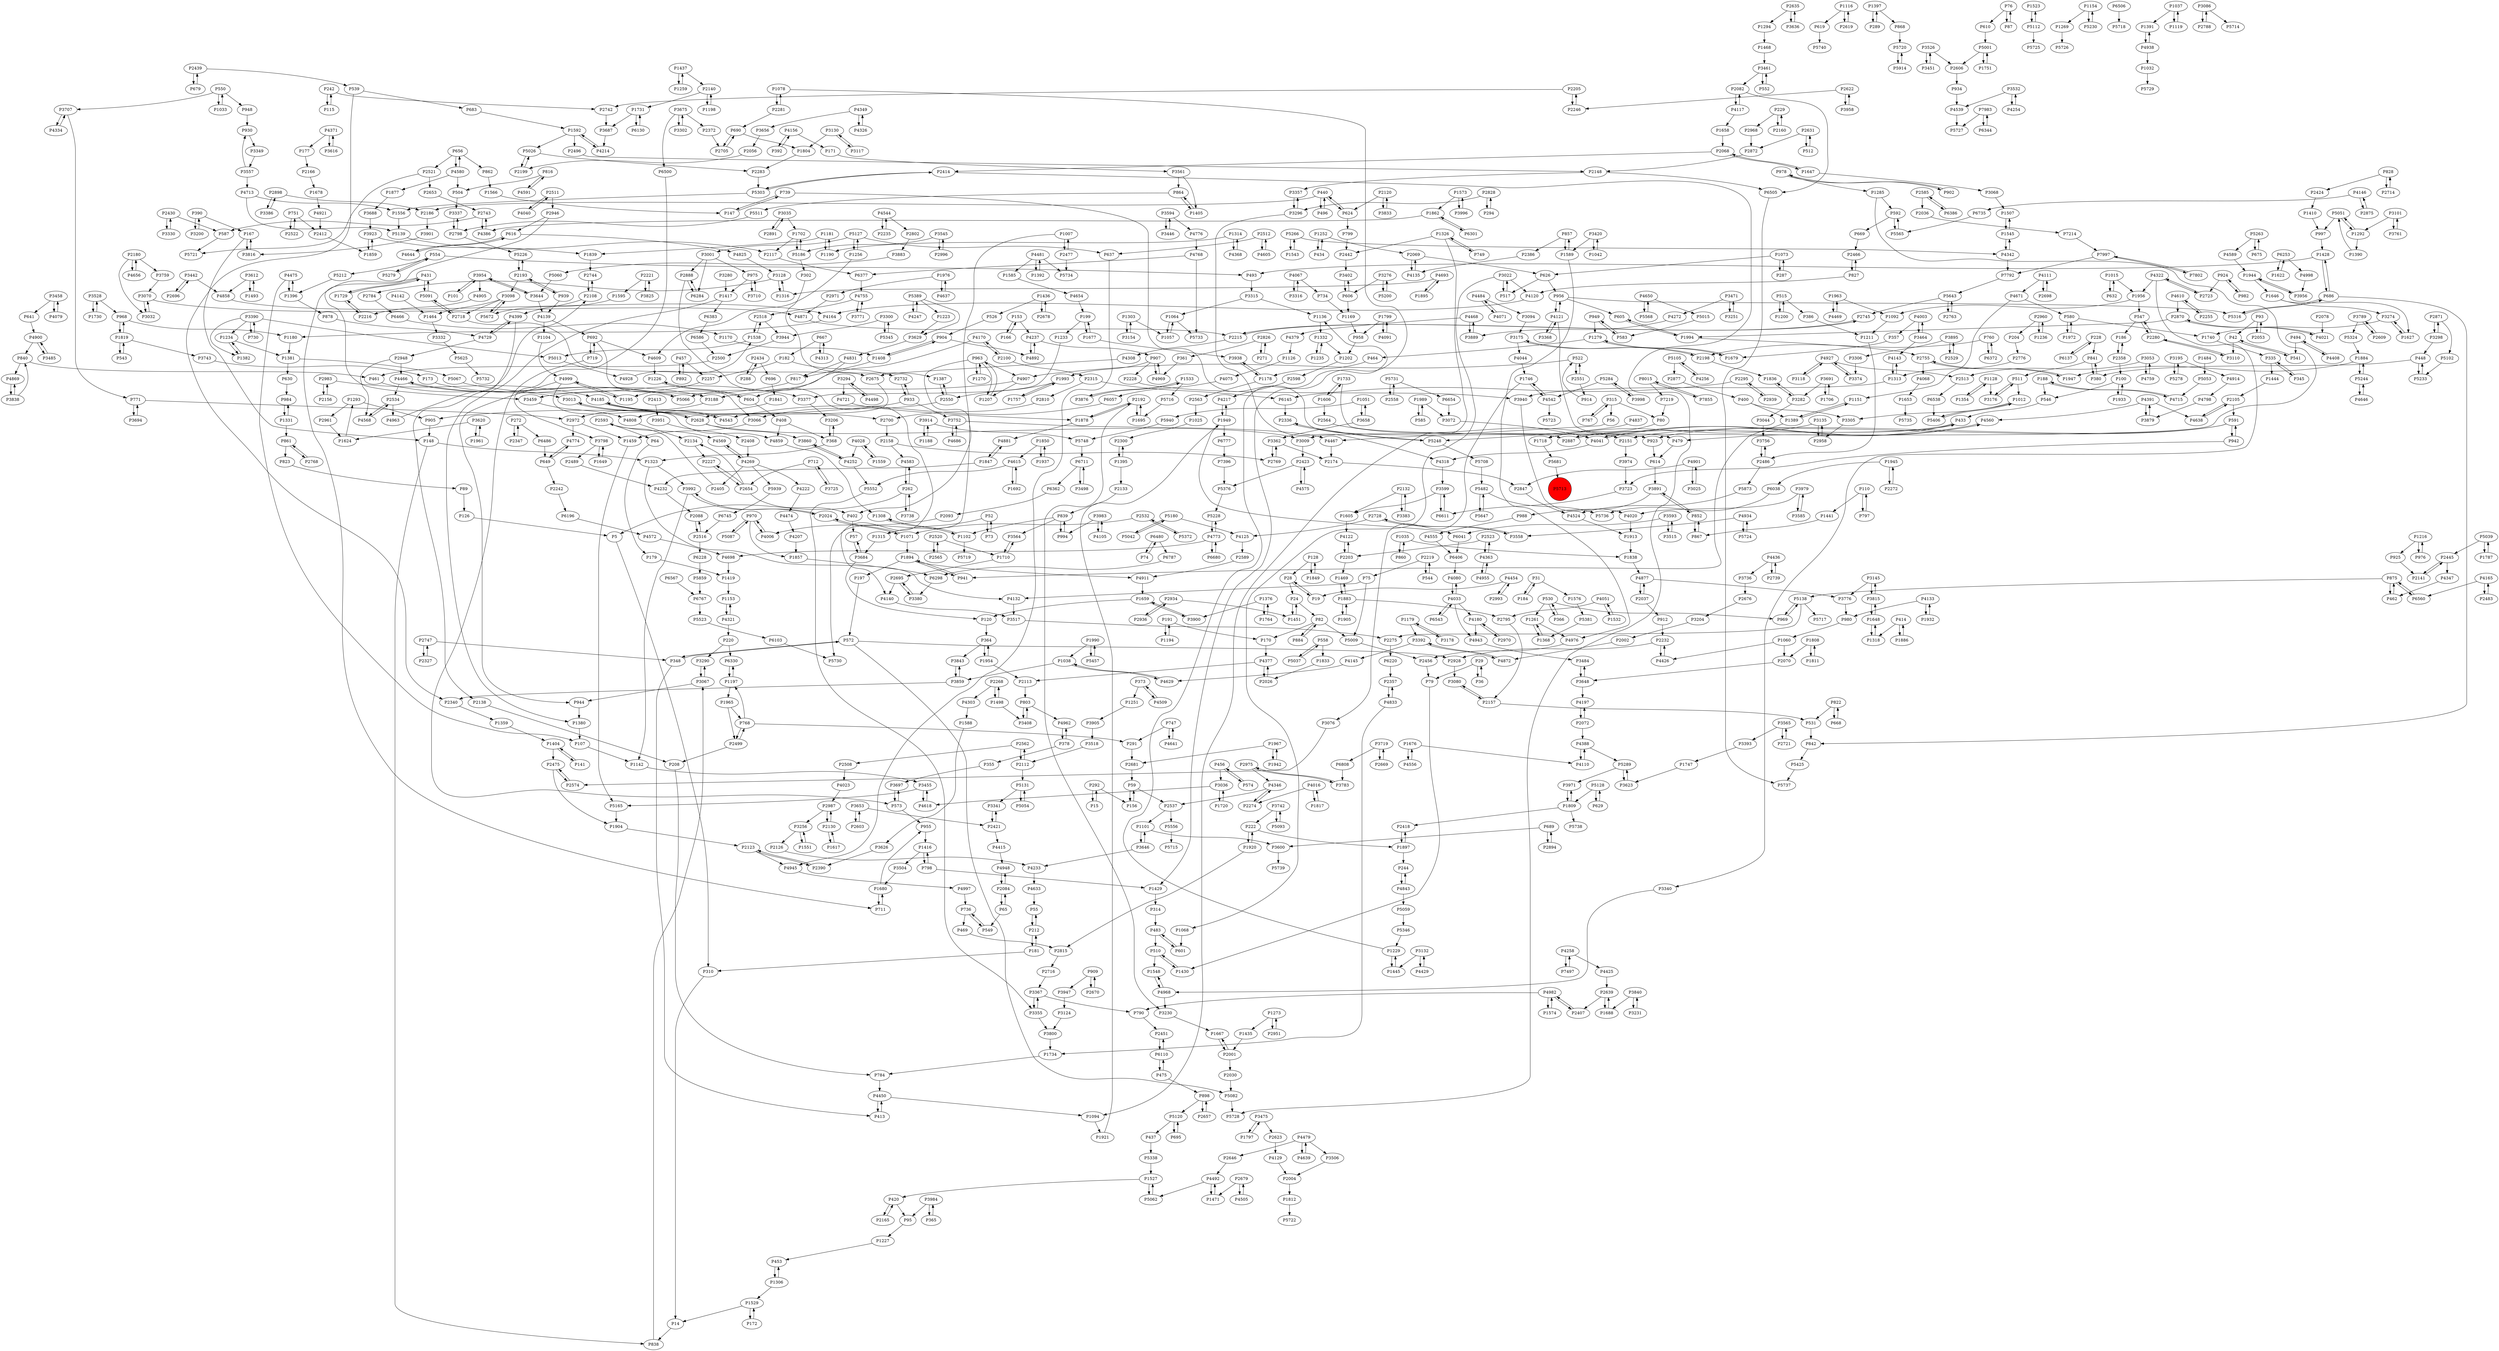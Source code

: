 digraph {
	P1428 -> P493
	P1498 -> P3408
	P2442 -> P3402
	P968 -> P1180
	P4877 -> P2037
	P5482 -> P5647
	P2072 -> P4197
	P2358 -> P100
	P4962 -> P378
	P3761 -> P3101
	P1116 -> P619
	P1007 -> P2477
	P4133 -> P1932
	P4143 -> P1313
	P3992 -> P2024
	P2961 -> P1624
	P2180 -> P4656
	P504 -> P3337
	P89 -> P126
	P4466 -> P5066
	P5568 -> P4650
	P1223 -> P3629
	P1007 -> P402
	P619 -> P5740
	P839 -> P994
	P2609 -> P3789
	P1376 -> P1764
	P2523 -> P2203
	P4033 -> P4180
	P4197 -> P2072
	P2002 -> P4872
	P1252 -> P434
	P14 -> P838
	P768 -> P1197
	P4020 -> P1913
	P1436 -> P526
	P3974 -> P3723
	P2728 -> P4125
	P3648 -> P4197
	P4140 -> P3517
	P4871 -> P2215
	P2871 -> P3298
	P2336 -> P5248
	P5062 -> P1527
	P736 -> P549
	P1012 -> P5406
	P4321 -> P220
	P4222 -> P4474
	P2108 -> P4399
	P3302 -> P3675
	P1894 -> P197
	P2295 -> P2939
	P335 -> P1444
	P2232 -> P2928
	P1993 -> P1757
	P3464 -> P4003
	P1731 -> P6130
	P2157 -> P3080
	P1809 -> P2418
	P420 -> P2165
	P2993 -> P4454
	P5087 -> P970
	P3600 -> P5739
	P1404 -> P141
	P4831 -> P604
	P1354 -> P1128
	P6767 -> P5523
	P4117 -> P1658
	P1897 -> P2418
	P898 -> P2657
	P6298 -> P3380
	P1877 -> P3688
	P2315 -> P6145
	P827 -> P2466
	P2551 -> P914
	P2423 -> P5376
	P2888 -> P6284
	P3504 -> P1680
	P1416 -> P3504
	P1605 -> P4122
	P4755 -> P3771
	P1397 -> P289
	P3594 -> P3446
	P1841 -> P4808
	P1878 -> P2192
	P3274 -> P1627
	P4349 -> P4326
	P2744 -> P2108
	P686 -> P5316
	P1710 -> P2695
	P5131 -> P5054
	P4650 -> P5568
	P156 -> P59
	P912 -> P2232
	P1273 -> P1435
	P4997 -> P736
	P4637 -> P1976
	P4237 -> P907
	P4347 -> P462
	P4575 -> P2423
	P1622 -> P6253
	P1734 -> P784
	P1256 -> P4609
	P5716 -> P1695
	P220 -> P3290
	P4798 -> P3879
	P2477 -> P5734
	P390 -> P167
	P2934 -> P1451
	P857 -> P2386
	P994 -> P839
	P592 -> P669
	P100 -> P1933
	P626 -> P956
	P2565 -> P2520
	P2946 -> P3459
	P2268 -> P1498
	P2340 -> P1359
	P2280 -> P547
	P3442 -> P4858
	P5523 -> P6103
	P4474 -> P4207
	P1259 -> P1437
	P4943 -> P3484
	P294 -> P2828
	P4524 -> P1913
	P2958 -> P3135
	P3742 -> P5093
	P949 -> P583
	P949 -> P1279
	P2739 -> P4436
	P1397 -> P868
	P3526 -> P3451
	P2445 -> P2141
	P1316 -> P3128
	P630 -> P984
	P3455 -> P5165
	P4363 -> P2523
	P1857 -> P6298
	P904 -> P1408
	P3688 -> P3923
	P4492 -> P1471
	P6103 -> P5730
	P3390 -> P5013
	P3251 -> P3471
	P574 -> P456
	P3101 -> P3761
	P1659 -> P3900
	P3938 -> P1178
	P4773 -> P5228
	P573 -> P3697
	P541 -> P42
	P3022 -> P1068
	P2551 -> P522
	P4254 -> P3532
	P4170 -> P2100
	P1234 -> P1382
	P302 -> P1387
	P930 -> P3349
	P15 -> P292
	P3984 -> P365
	P3124 -> P3800
	P4016 -> P2274
	P2123 -> P2390
	P469 -> P2815
	P1417 -> P1380
	P5066 -> P4466
	P3393 -> P1747
	P1627 -> P3274
	P6611 -> P3599
	P1382 -> P1234
	P6220 -> P2357
	P5059 -> P5346
	P924 -> P982
	P5552 -> P3355
	P1116 -> P2619
	P768 -> P291
	P1405 -> P864
	P522 -> P4907
	P771 -> P2972
	P1292 -> P1390
	P580 -> P1972
	P2424 -> P1410
	P1332 -> P1202
	P288 -> P2434
	P712 -> P3725
	P390 -> P3200
	P1576 -> P5381
	P7214 -> P7997
	P2898 -> P2186
	P291 -> P2681
	P668 -> P822
	P4388 -> P4110
	P3001 -> P6284
	P1617 -> P2130
	P4755 -> P2518
	P2203 -> P1469
	P2113 -> P803
	P1390 -> P5051
	P3044 -> P3756
	P5105 -> P4256
	P3001 -> P2888
	P5015 -> P583
	P1178 -> P2563
	P4185 -> P2700
	P82 -> P170
	P624 -> P440
	P3996 -> P1573
	P924 -> P2723
	P2747 -> P348
	P958 -> P1202
	P4572 -> P4698
	P2105 -> P591
	P4170 -> P5066
	P366 -> P530
	P1533 -> P5716
	P2875 -> P4146
	P1523 -> P5112
	P153 -> P166
	P1154 -> P1269
	P4436 -> P2739
	P4346 -> P2537
	P3135 -> P1718
	P1261 -> P1368
	P4945 -> P4997
	P1895 -> P4693
	P909 -> P2670
	P2654 -> P2227
	P3035 -> P2891
	P1464 -> P3332
	P3098 -> P2718
	P695 -> P5120
	P4892 -> P4237
	P335 -> P345
	P7997 -> P7792
	P2082 -> P6505
	P1073 -> P287
	P3833 -> P2120
	P6038 -> P5736
	P3594 -> P4776
	P751 -> P2412
	P3471 -> P4272
	P616 -> P4825
	P79 -> P1430
	P5248 -> P5708
	P5731 -> P2558
	P2215 -> P4308
	P5 -> P310
	P1945 -> P6038
	P840 -> P4869
	P1154 -> P5230
	P1847 -> P4881
	P4859 -> P1308
	P4774 -> P649
	P3771 -> P4755
	P1589 -> P4976
	P3840 -> P3231
	P2084 -> P65
	P2718 -> P2675
	P2130 -> P2987
	P2216 -> P1729
	P197 -> P572
	P1990 -> P1038
	P3256 -> P1551
	P573 -> P955
	P414 -> P1886
	P2972 -> P1459
	P4122 -> P2203
	P1667 -> P2001
	P1649 -> P3798
	P1949 -> P6041
	P7997 -> P7802
	P95 -> P1227
	P690 -> P1804
	P1252 -> P2069
	P3859 -> P2340
	P6383 -> P6586
	P4580 -> P1877
	P4391 -> P3879
	P3022 -> P517
	P2523 -> P4363
	P1949 -> P6777
	P3298 -> P448
	P2870 -> P1994
	P2439 -> P679
	P1170 -> P1408
	P1035 -> P860
	P4544 -> P2802
	P3653 -> P2421
	P2522 -> P751
	P4877 -> P3776
	P3725 -> P712
	P892 -> P457
	P1812 -> P5722
	P1595 -> P5672
	P2558 -> P5731
	P1677 -> P199
	P3752 -> P4467
	P6330 -> P1197
	P28 -> P19
	P402 -> P57
	P3420 -> P1589
	P1545 -> P4342
	P1226 -> P604
	P314 -> P483
	P683 -> P1592
	P1408 -> P904
	P1368 -> P1261
	P1416 -> P798
	P4091 -> P1799
	P6480 -> P74
	P790 -> P2451
	P1313 -> P4143
	P3485 -> P4900
	P768 -> P2499
	P1883 -> P1905
	P5112 -> P5725
	P2698 -> P4111
	P526 -> P904
	P494 -> P4408
	P7396 -> P5376
	P2755 -> P1947
	P3743 -> P173
	P2205 -> P2742
	P5289 -> P3971
	P3838 -> P4869
	P4326 -> P4349
	P5200 -> P3276
	P970 -> P4006
	P546 -> P433
	P2174 -> P2847
	P878 -> P4729
	P2888 -> P4140
	P7983 -> P5727
	P692 -> P719
	P686 -> P1428
	P1624 -> P1293
	P948 -> P930
	P591 -> P942
	P4003 -> P357
	P6711 -> P3498
	P167 -> P3816
	P1313 -> P3940
	P2001 -> P1667
	P1538 -> P5013
	P1169 -> P958
	P4322 -> P1956
	P1718 -> P5681
	P220 -> P6330
	P5565 -> P592
	P5102 -> P5233
	P1878 -> P4881
	P1408 -> P817
	P5165 -> P1904
	P1285 -> P3009
	P4468 -> P3889
	P2550 -> P3066
	P2716 -> P3367
	P1012 -> P3305
	P1592 -> P5026
	P110 -> P797
	P24 -> P1451
	P1799 -> P4091
	P2255 -> P4610
	P5093 -> P3742
	P3561 -> P864
	P2414 -> P5303
	P4721 -> P1878
	P4023 -> P2987
	P5180 -> P4125
	P3368 -> P4121
	P4927 -> P3118
	P1976 -> P4637
	P1648 -> P3815
	P4051 -> P2795
	P2520 -> P1710
	P3374 -> P4927
	P4121 -> P3368
	P4121 -> P956
	P3900 -> P1659
	P6506 -> P5718
	P6480 -> P6787
	P2439 -> P539
	P547 -> P186
	P1331 -> P984
	P73 -> P52
	P5091 -> P431
	P3392 -> P4145
	P3128 -> P2784
	P5324 -> P1884
	P4006 -> P970
	P408 -> P368
	P1057 -> P1064
	P2407 -> P4982
	P3895 -> P2529
	P550 -> P3707
	P272 -> P2347
	P3623 -> P5289
	P852 -> P867
	P3280 -> P1417
	P1179 -> P3178
	P1273 -> P2951
	P1606 -> P1733
	P31 -> P184
	P3009 -> P2423
	P3296 -> P3357
	P2037 -> P4877
	P182 -> P2732
	P2180 -> P3759
	P3446 -> P3594
	P1417 -> P6383
	P1035 -> P1838
	P558 -> P1833
	P4901 -> P3025
	P956 -> P605
	P42 -> P541
	P6377 -> P4755
	P1037 -> P1391
	P1862 -> P4386
	P4346 -> P2274
	P4927 -> P3374
	P2126 -> P4233
	P3565 -> P3393
	P2140 -> P1731
	P624 -> P799
	P3646 -> P1101
	P1507 -> P1545
	P6560 -> P875
	P2675 -> P2628
	P3859 -> P3843
	P2165 -> P420
	P2315 -> P2810
	P262 -> P3738
	P1730 -> P3528
	P4469 -> P1963
	P1920 -> P222
	P2872 -> P2148
	P2562 -> P2508
	P6057 -> P4543
	P2357 -> P4833
	P861 -> P823
	P4969 -> P907
	P4467 -> P2174
	P2537 -> P5556
	P6196 -> P4572
	P433 -> P479
	P2971 -> P4871
	P2728 -> P3558
	P1256 -> P5127
	P3905 -> P3518
	P816 -> P4591
	P368 -> P1323
	P5303 -> P1556
	P2585 -> P6386
	P2802 -> P3883
	P2696 -> P3442
	P6253 -> P1622
	P6680 -> P4773
	P2300 -> P1395
	P1702 -> P5186
	P355 -> P3697
	P1731 -> P3687
	P3130 -> P1804
	P1819 -> P3743
	P3282 -> P3044
	P2327 -> P2747
	P939 -> P2193
	P242 -> P2742
	P816 -> P504
	P3117 -> P3130
	P5042 -> P5180
	P4776 -> P4768
	P1747 -> P3623
	P616 -> P4644
	P3067 -> P944
	P3282 -> P1836
	P1303 -> P1057
	P289 -> P1397
	P2603 -> P3653
	P4105 -> P3983
	P2192 -> P3230
	P2654 -> P2134
	P5482 -> P5736
	P5284 -> P4542
	P6372 -> P760
	P4825 -> P3128
	P4391 -> P4638
	P4999 -> P1195
	P3658 -> P3362
	P2295 -> P6145
	P3080 -> P2157
	P1954 -> P364
	P2134 -> P2227
	P3719 -> P6808
	P2676 -> P3204
	P530 -> P366
	P2512 -> P4605
	P4481 -> P1392
	P292 -> P15
	P988 -> P4555
	P3461 -> P552
	P1092 -> P1211
	P6777 -> P7396
	P4968 -> P3230
	P1746 -> P4542
	P3646 -> P4233
	P799 -> P2442
	P1179 -> P3392
	P1216 -> P976
	P184 -> P31
	P2894 -> P689
	P128 -> P28
	P656 -> P862
	P3036 -> P1720
	P572 -> P5082
	P1389 -> P1151
	P3616 -> P4371
	P4843 -> P5059
	P1692 -> P4615
	P1678 -> P4921
	P626 -> P517
	P2705 -> P690
	P1894 -> P941
	P4833 -> P1734
	P1961 -> P3620
	P739 -> P147
	P42 -> P3110
	P1235 -> P1332
	P4583 -> P262
	P440 -> P496
	P1647 -> P2068
	P4125 -> P2589
	P1437 -> P2140
	P315 -> P80
	P554 -> P493
	P689 -> P3600
	P2423 -> P4575
	P3951 -> P2408
	P5625 -> P5732
	P719 -> P573
	P4556 -> P1676
	P2148 -> P6505
	P1064 -> P5733
	P4120 -> P4164
	P3545 -> P2996
	P587 -> P5721
	P1606 -> P2564
	P448 -> P380
	P65 -> P549
	P3691 -> P1706
	P4773 -> P6680
	P4033 -> P4943
	P1956 -> P1092
	P862 -> P1566
	P378 -> P4962
	P461 -> P3013
	P4610 -> P2255
	P364 -> P3843
	P3947 -> P3124
	P5748 -> P6711
	P861 -> P2768
	P3094 -> P3175
	P923 -> P614
	P2563 -> P1025
	P1956 -> P547
	P4509 -> P373
	P822 -> P531
	P4484 -> P4071
	P2628 -> P3860
	P4693 -> P1316
	P2635 -> P3636
	P4544 -> P2235
	P191 -> P1194
	P75 -> P5009
	P5051 -> P997
	P1548 -> P4968
	P2631 -> P512
	P52 -> P73
	P3110 -> P2280
	P3684 -> P120
	P2798 -> P3337
	P2828 -> P294
	P1468 -> P3461
	P1261 -> P4976
	P4768 -> P5733
	P413 -> P4450
	P2975 -> P3783
	P365 -> P3984
	P5511 -> P2798
	P4938 -> P1032
	P1559 -> P4028
	P4342 -> P7792
	P2516 -> P6228
	P3979 -> P3585
	P963 -> P5730
	P934 -> P4539
	P3175 -> P4044
	P2486 -> P5873
	P4075 -> P6057
	P6344 -> P7983
	P3475 -> P2623
	P734 -> P1169
	P4713 -> P1556
	P1498 -> P2268
	P4568 -> P2534
	P3118 -> P4927
	P244 -> P4843
	P345 -> P335
	P2158 -> P4583
	P1064 -> P1057
	P2593 -> P64
	P4934 -> P3558
	P583 -> P949
	P3891 -> P988
	P2776 -> P1313
	P1060 -> P4426
	P1435 -> P2001
	P2574 -> P2475
	P4269 -> P4222
	P4639 -> P4479
	P841 -> P380
	P5091 -> P2718
	P515 -> P1200
	P5228 -> P4773
	P4269 -> P5939
	P907 -> P4969
	P904 -> P4892
	P5681 -> P5713
	P2898 -> P3386
	P2140 -> P1198
	P2622 -> P3958
	P4591 -> P816
	P3274 -> P1740
	P1430 -> P510
	P400 -> P3305
	P1032 -> P5729
	P4033 -> P4080
	P1797 -> P3475
	P2193 -> P3098
	P315 -> P56
	P5105 -> P2877
	P171 -> P3561
	P1037 -> P1119
	P3983 -> P994
	P4858 -> P4164
	P186 -> P2358
	P3707 -> P4334
	P1285 -> P592
	P2593 -> P4569
	P4132 -> P3517
	P610 -> P5001
	P2072 -> P4388
	P550 -> P948
	P5724 -> P4934
	P4609 -> P1226
	P2483 -> P4165
	P5859 -> P6767
	P4363 -> P4955
	P1445 -> P1229
	P2635 -> P1294
	P2589 -> P4911
	P1945 -> P2272
	P1197 -> P1965
	P93 -> P42
	P1236 -> P2960
	P4067 -> P3316
	P942 -> P591
	P2489 -> P4232
	P550 -> P1033
	P1894 -> P4911
	P4955 -> P4363
	P448 -> P5233
	P4881 -> P1847
	P147 -> P739
	P1202 -> P2598
	P1679 -> P1279
	P3752 -> P4686
	P4040 -> P2511
	P3032 -> P3070
	P3367 -> P3355
	P543 -> P1819
	P6654 -> P3072
	P1920 -> P2815
	P2714 -> P828
	P1729 -> P431
	P2987 -> P3256
	P4165 -> P6560
	P1180 -> P1381
	P2653 -> P2743
	P3451 -> P3526
	P4322 -> P3340
	P2598 -> P4217
	P2421 -> P3341
	P3940 -> P4020
	P2513 -> P6538
	P400 -> P1389
	P1294 -> P1468
	P1437 -> P1259
	P686 -> P842
	P3984 -> P95
	P5230 -> P1154
	P2987 -> P2130
	P3914 -> P5748
	P5112 -> P1523
	P3815 -> P1648
	P2268 -> P4303
	P1292 -> P5051
	P4041 -> P4318
	P2386 -> P4135
	P7497 -> P4258
	P3789 -> P5324
	P1469 -> P1883
	P5939 -> P6745
	P2500 -> P461
	P4539 -> P5727
	P817 -> P3459
	P3653 -> P2603
	P2372 -> P2705
	P1989 -> P3072
	P2132 -> P1605
	P531 -> P842
	P4247 -> P5389
	P2105 -> P4638
	P1306 -> P453
	P5647 -> P5482
	P4928 -> P1538
	P1538 -> P2518
	P6253 -> P4998
	P3195 -> P4914
	P3066 -> P1459
	P2193 -> P939
	P822 -> P668
	P1543 -> P5266
	P1648 -> P1318
	P3128 -> P1316
	P522 -> P2551
	P1451 -> P24
	P3067 -> P3290
	P76 -> P87
	P6466 -> P1170
	P1126 -> P4075
	P4479 -> P3506
	P4111 -> P2698
	P2430 -> P587
	P4142 -> P1464
	P2562 -> P2112
	P5026 -> P2283
	P3458 -> P4079
	P7855 -> P8015
	P3290 -> P3067
	P2960 -> P1236
	P5914 -> P5720
	P1293 -> P905
	P4927 -> P2513
	P2198 -> P3175
	P2192 -> P1695
	P1441 -> P867
	P315 -> P767
	P153 -> P4237
	P1038 -> P3859
	P978 -> P902
	P1181 -> P1190
	P3377 -> P3206
	P272 -> P6486
	P2405 -> P2593
	P3558 -> P2728
	P2024 -> P1071
	P1033 -> P550
	P2228 -> P3940
	P3956 -> P1944
	P4905 -> P2216
	P3025 -> P4901
	P2082 -> P4117
	P3687 -> P4214
	P1303 -> P3154
	P2970 -> P4180
	P5051 -> P1292
	P4028 -> P4252
	P864 -> P1405
	P939 -> P4139
	P3332 -> P5625
	P760 -> P6372
	P1323 -> P4132
	P494 -> P541
	P76 -> P610
	P1592 -> P4214
	P3825 -> P2221
	P5120 -> P695
	P6586 -> P2500
	P898 -> P5120
	P3098 -> P5672
	P287 -> P1073
	P2768 -> P861
	P3518 -> P2112
	P1326 -> P749
	P1585 -> P4654
	P222 -> P1897
	P3901 -> P3816
	P4808 -> P2134
	P1545 -> P1507
	P605 -> P1994
	P4907 -> P3188
	P3675 -> P2372
	P2100 -> P2315
	P1308 -> P1102
	P2670 -> P909
	P2723 -> P4322
	P5389 -> P3629
	P2242 -> P6196
	P4269 -> P2405
	P614 -> P3891
	P5139 -> P2117
	P3068 -> P1507
	P749 -> P1326
	P6130 -> P1731
	P2678 -> P1436
	P592 -> P5565
	P970 -> P1857
	P3132 -> P1445
	P4068 -> P1653
	P1151 -> P1389
	P3296 -> P4318
	P262 -> P4583
	P2024 -> P3992
	P4111 -> P4671
	P2628 -> P3013
	P2068 -> P1647
	P803 -> P3408
	P4569 -> P4269
	P1404 -> P2475
	P4901 -> P2847
	P120 -> P364
	P6711 -> P6362
	P4982 -> P790
	P2695 -> P4140
	P606 -> P1169
	P3843 -> P3859
	P2960 -> P204
	P2518 -> P3944
	P3383 -> P2132
	P1944 -> P3956
	P6041 -> P6406
	P212 -> P55
	P4479 -> P4639
	P4003 -> P3464
	P2520 -> P2565
	P115 -> P242
	P842 -> P5425
	P2518 -> P1538
	P56 -> P4467
	P3315 -> P1136
	P2870 -> P4021
	P6137 -> P228
	P166 -> P153
	P1967 -> P2681
	P1181 -> P1839
	P2639 -> P2407
	P3675 -> P6500
	P606 -> P3402
	P4968 -> P1548
	P4156 -> P171
	P679 -> P2439
	P3390 -> P1382
	P4729 -> P2948
	P2795 -> P2157
	P4233 -> P4633
	P2550 -> P1387
	P3599 -> P6611
	P310 -> P14
	P747 -> P4641
	P204 -> P2776
	P2186 -> P3901
	P1972 -> P580
	P1532 -> P4051
	P4146 -> P6735
	P5406 -> P1012
	P969 -> P5138
	P2508 -> P4023
	P852 -> P3891
	P1989 -> P585
	P29 -> P36
	P5672 -> P3098
	P5940 -> P5748
	P1809 -> P5738
	P4914 -> P4798
	P75 -> P4132
	P1190 -> P1181
	P5873 -> P4524
	P1211 -> P2486
	P4067 -> P734
	P1921 -> P1949
	P3188 -> P2972
	P1315 -> P3684
	P530 -> P969
	P2219 -> P544
	P667 -> P182
	P760 -> P2198
	P6110 -> P475
	P2743 -> P4386
	P4837 -> P5248
	P2108 -> P2744
	P4044 -> P1746
	P172 -> P1529
	P554 -> P5279
	P3195 -> P5278
	P4481 -> P1585
	P4408 -> P494
	P1646 -> P3274
	P604 -> P1226
	P357 -> P1679
	P3691 -> P3282
	P3620 -> P1624
	P2088 -> P2516
	P3838 -> P840
	P840 -> P461
	P515 -> P386
	P3954 -> P4905
	P1574 -> P4982
	P1804 -> P2283
	P1234 -> P1381
	P5372 -> P2532
	P2272 -> P1945
	P1746 -> P3076
	P5082 -> P5728
	P2534 -> P4963
	P2521 -> P5721
	P6110 -> P2451
	P1653 -> P5735
	P4729 -> P4399
	P52 -> P1315
	P5289 -> P3623
	P2130 -> P1617
	P364 -> P1954
	P2763 -> P5643
	P2679 -> P4505
	P3362 -> P2769
	P4232 -> P2088
	P3883 -> P5060
	P2056 -> P2199
	P1101 -> P3600
	P2227 -> P2654
	P440 -> P2186
	P3891 -> P852
	P868 -> P5720
	P3789 -> P2609
	P1937 -> P1850
	P199 -> P1677
	P6745 -> P2516
	P1251 -> P3905
	P3564 -> P1710
	P875 -> P462
	P2221 -> P1595
	P4121 -> P479
	P1551 -> P3256
	P3022 -> P4120
	P1965 -> P768
	P1963 -> P4469
	P5060 -> P3644
	P414 -> P1318
	P1153 -> P4321
	P483 -> P601
	P8015 -> P7855
	P982 -> P924
	P4117 -> P2082
	P2123 -> P4945
	P126 -> P5
	P2120 -> P624
	P4256 -> P5105
	P2198 -> P1836
	P74 -> P6480
	P914 -> P522
	P547 -> P2280
	P4436 -> P3736
	P179 -> P1419
	P984 -> P1331
	P3958 -> P2622
	P4214 -> P1592
	P1227 -> P453
	P1071 -> P1894
	P1216 -> P925
	P4650 -> P5015
	P689 -> P2894
	P110 -> P1441
	P2026 -> P4377
	P907 -> P1993
	P580 -> P1740
	P59 -> P2537
	P860 -> P1035
	P5026 -> P2199
	P784 -> P4450
	P1904 -> P2123
	P496 -> P440
	P1306 -> P1529
	P649 -> P2242
	P3923 -> P1839
	P975 -> P1417
	P909 -> P3947
	P3341 -> P2421
	P823 -> P89
	P3013 -> P2628
	P4644 -> P616
	P101 -> P3954
	P5278 -> P3195
	P453 -> P1306
	P1396 -> P4475
	P2274 -> P4346
	P2445 -> P4347
	P857 -> P1589
	P2975 -> P4346
	P3889 -> P4468
	P4768 -> P6377
	P3357 -> P3296
	P4139 -> P692
	P1527 -> P5062
	P4145 -> P4629
	P4638 -> P2105
	P82 -> P884
	P1419 -> P1153
	P1740 -> P335
	P2486 -> P3756
	P1994 -> P2755
	P1573 -> P3996
	P1849 -> P128
	P2408 -> P4269
	P4454 -> P2993
	P3528 -> P1730
	P4450 -> P413
	P3515 -> P3593
	P4831 -> P817
	P5316 -> P686
	P4693 -> P1895
	P1676 -> P4110
	P4963 -> P2108
	P3355 -> P3367
	P4938 -> P1391
	P2157 -> P531
	P4371 -> P177
	P798 -> P1416
	P1195 -> P4999
	P1527 -> P420
	P902 -> P978
	P2412 -> P1859
	P1680 -> P955
	P2156 -> P2983
	P1932 -> P4133
	P667 -> P4313
	P6567 -> P6767
	P3256 -> P2126
	P1025 -> P2300
	P4080 -> P4033
	P6735 -> P5565
	P3719 -> P2669
	P3798 -> P2489
	P1573 -> P1862
	P1178 -> P3938
	P5186 -> P302
	P4313 -> P667
	P4399 -> P2138
	P2810 -> P2700
	P1886 -> P414
	P456 -> P574
	P3330 -> P2430
	P1566 -> P147
	P2871 -> P5102
	P6386 -> P2585
	P440 -> P624
	P1293 -> P2961
	P5425 -> P5737
	P730 -> P3390
	P4759 -> P3053
	P1136 -> P1332
	P963 -> P4907
	P177 -> P2166
	P3612 -> P1493
	P475 -> P898
	P692 -> P4609
	P5389 -> P1223
	P1078 -> P1429
	P956 -> P5316
	P4133 -> P980
	P4342 -> P1545
	P4318 -> P3599
	P408 -> P4859
	P3684 -> P57
	P3200 -> P390
	P1436 -> P2678
	P4872 -> P3392
	P4207 -> P1857
	P2215 -> P2745
	P348 -> P572
	P2826 -> P361
	P3076 -> P2574
	P1207 -> P963
	P475 -> P6110
	P2004 -> P1812
	P2631 -> P2872
	P3979 -> P4020
	P2877 -> P400
	P3815 -> P3145
	P3498 -> P6711
	P1954 -> P2113
	P3944 -> P2500
	P457 -> P892
	P3086 -> P2788
	P2619 -> P1116
	P4165 -> P2483
	P2646 -> P4492
	P4129 -> P2004
	P1395 -> P2133
	P4686 -> P3752
	P1592 -> P2496
	P1060 -> P2070
	P457 -> P2257
	P2100 -> P4170
	P2623 -> P4129
	P3145 -> P3776
	P1051 -> P5940
	P348 -> P413
	P1318 -> P1648
	P1229 -> P1445
	P2669 -> P3719
	P1729 -> P2216
	P2466 -> P827
	P188 -> P546
	P4258 -> P7497
	P4454 -> P19
	P1799 -> P958
	P4164 -> P1180
	P3971 -> P1809
	P1710 -> P3564
	P3392 -> P4872
	P3362 -> P2174
	P1993 -> P2550
	P1038 -> P4629
	P2281 -> P1078
	P5131 -> P3341
	P3798 -> P1649
	P6543 -> P4033
	P29 -> P79
	P1556 -> P5139
	P1381 -> P630
	P3204 -> P2002
	P3035 -> P1702
	P3230 -> P1667
	P5279 -> P554
	P4252 -> P3860
	P2203 -> P4122
	P188 -> P4715
	P1787 -> P5039
	P905 -> P148
	P4377 -> P2113
	P2148 -> P3357
	P5138 -> P2275
	P1859 -> P3923
	P933 -> P2732
	P4900 -> P840
	P4998 -> P3956
	P2887 -> P433
	P4646 -> P5244
	P1326 -> P1094
	P1094 -> P1921
	P530 -> P1261
	P368 -> P3206
	P373 -> P1251
	P3557 -> P4713
	P554 -> P5212
	P6406 -> P4080
	P2742 -> P3687
	P4589 -> P1944
	P5053 -> P4715
	P1942 -> P1967
	P4921 -> P2412
	P1695 -> P2192
	P4016 -> P1817
	P4629 -> P1038
	P2280 -> P3110
	P2951 -> P1273
	P3294 -> P4721
	P199 -> P1233
	P1884 -> P1947
	P4021 -> P2870
	P5338 -> P1527
	P2496 -> P2148
	P2151 -> P3974
	P2537 -> P1101
	P944 -> P1380
	P59 -> P156
	P978 -> P1285
	P1197 -> P6330
	P3675 -> P3302
	P3636 -> P2635
	P4071 -> P4484
	P4610 -> P2870
	P2221 -> P3825
	P3459 -> P4808
	P3053 -> P2513
	P2084 -> P4948
	P3658 -> P1051
	P3471 -> P3251
	P5556 -> P5715
	P601 -> P483
	P2117 -> P6377
	P841 -> P511
	P3300 -> P5345
	P2948 -> P4466
	P2180 -> P3032
	P544 -> P2219
	P3742 -> P222
	P4907 -> P1207
	P5263 -> P4589
	P1194 -> P191
	P6228 -> P5859
	P2132 -> P3383
	P3694 -> P771
	P3561 -> P1405
	P3072 -> P4041
	P751 -> P2522
	P464 -> P1178
	P2138 -> P208
	P2983 -> P2156
	P19 -> P28
	P4948 -> P2084
	P2972 -> P4774
	P2499 -> P208
	P656 -> P2521
	P433 -> P2887
	P6808 -> P3783
	P170 -> P4377
	P7802 -> P7997
	P3402 -> P606
	P3135 -> P2958
	P1808 -> P2070
	P1380 -> P107
	P1976 -> P2971
	P3276 -> P606
	P690 -> P2705
	P747 -> P291
	P4466 -> P2534
	P1811 -> P1808
	P1314 -> P4368
	P3367 -> P790
	P1323 -> P3992
	P228 -> P841
	P1270 -> P963
	P4671 -> P1151
	P373 -> P4509
	P1391 -> P4938
	P2430 -> P3330
	P5263 -> P675
	P2112 -> P2562
	P1392 -> P4481
	P4505 -> P2679
	P228 -> P6137
	P2421 -> P4415
	P3380 -> P2695
	P4560 -> P4041
	P1819 -> P543
	P1588 -> P3626
	P173 -> P3188
	P1071 -> P2024
	P2564 -> P2151
	P6301 -> P1862
	P3876 -> P1533
	P3629 -> P4831
	P483 -> P510
	P4041 -> P4560
	P4180 -> P2970
	P968 -> P1819
	P2521 -> P2653
	P2934 -> P2936
	P7792 -> P5643
	P479 -> P614
	P3355 -> P3800
	P3484 -> P3648
	P803 -> P4962
	P1128 -> P1354
	P2347 -> P272
	P5138 -> P5717
	P2275 -> P6220
	P3626 -> P2390
	P4450 -> P1094
	P1990 -> P5457
	P1702 -> P2117
	P3315 -> P1064
	P980 -> P1060
	P5643 -> P2763
	P3455 -> P4618
	P976 -> P1216
	P4051 -> P1532
	P2654 -> P402
	P3759 -> P3070
	P637 -> P4945
	P4618 -> P3455
	P431 -> P5091
	P517 -> P3022
	P5720 -> P5914
	P572 -> P2928
	P1389 -> P941
	P2585 -> P2036
	P6505 -> P5737
	P2755 -> P4068
	P1104 -> P4999
	P2160 -> P229
	P3656 -> P2056
	P2257 -> P1195
	P4656 -> P2180
	P1078 -> P2281
	P875 -> P5138
	P2606 -> P934
	P1529 -> P14
	P4475 -> P1396
	P55 -> P212
	P222 -> P1920
	P3316 -> P4067
	P3840 -> P1688
	P93 -> P2053
	P378 -> P355
	P632 -> P1015
	P549 -> P736
	P2732 -> P933
	P456 -> P3036
	P6538 -> P5406
	P181 -> P310
	P3860 -> P4252
	P4615 -> P5552
	P3053 -> P4759
	P591 -> P923
	P2036 -> P7214
	P2451 -> P6110
	P3294 -> P4498
	P3098 -> P1464
	P1850 -> P4615
	P2037 -> P912
	P8015 -> P7219
	P3517 -> P2275
	P5127 -> P637
	P4654 -> P199
	P31 -> P1576
	P864 -> P5511
	P4033 -> P6543
	P1947 -> P2755
	P3783 -> P2975
	P907 -> P2228
	P181 -> P212
	P167 -> P148
	P3442 -> P2696
	P2475 -> P1904
	P4426 -> P2232
	P828 -> P2424
	P2828 -> P3296
	P3475 -> P1797
	P3532 -> P4539
	P242 -> P115
	P4399 -> P4729
	P2141 -> P2445
	P2747 -> P2327
	P1676 -> P4556
	P4492 -> P5062
	P4773 -> P4698
	P2700 -> P2158
	P3895 -> P3306
	P4999 -> P944
	P5128 -> P1809
	P80 -> P1718
	P191 -> P170
	P4349 -> P3656
	P5376 -> P5228
	P3206 -> P368
	P2477 -> P1007
	P970 -> P5087
	P1647 -> P3068
	P1119 -> P1037
	P5039 -> P1787
	P493 -> P3315
	P5643 -> P2745
	P558 -> P5037
	P4217 -> P1949
	P4237 -> P4892
	P2928 -> P3080
	P1200 -> P515
	P2695 -> P3380
	P1410 -> P997
	P2070 -> P3648
	P4371 -> P3616
	P2219 -> P75
	P3776 -> P980
	P712 -> P2654
	P229 -> P2968
	P3276 -> P5200
	P2681 -> P59
	P3620 -> P1961
	P827 -> P4120
	P696 -> P1841
	P6145 -> P2336
	P3526 -> P2606
	P5266 -> P1543
	P3914 -> P1188
	P1994 -> P605
	P1493 -> P3612
	P5120 -> P437
	P431 -> P1729
	P1897 -> P244
	P2499 -> P768
	P2532 -> P5372
	P128 -> P1849
	P262 -> P5
	P1706 -> P3691
	P1188 -> P3914
	P2743 -> P587
	P875 -> P6560
	P6362 -> P2093
	P380 -> P841
	P3723 -> P6611
	P2456 -> P79
	P3644 -> P3954
	P3738 -> P262
	P1808 -> P1811
	P4542 -> P5723
	P3458 -> P641
	P6284 -> P2888
	P2511 -> P4040
	P3923 -> P1859
	P5037 -> P558
	P955 -> P1416
	P736 -> P469
	P798 -> P1429
	P5180 -> P5042
	P4269 -> P4569
	P4475 -> P107
	P975 -> P3710
	P1658 -> P2068
	P5001 -> P2606
	P2414 -> P5728
	P2968 -> P2872
	P1883 -> P1469
	P3130 -> P3117
	P1042 -> P3420
	P3557 -> P930
	P1757 -> P1993
	P437 -> P5338
	P5039 -> P2445
	P5226 -> P2193
	P1764 -> P1376
	P4641 -> P747
	P4698 -> P1419
	P2826 -> P271
	P3337 -> P2798
	P3506 -> P2004
	P1331 -> P861
	P4833 -> P2357
	P1862 -> P6301
	P1332 -> P1235
	P1128 -> P3176
	P5266 -> P4342
	P148 -> P838
	P4079 -> P3458
	P36 -> P29
	P3593 -> P6041
	P1836 -> P3282
	P3998 -> P5284
	P1905 -> P1883
	P1963 -> P1092
	P767 -> P315
	P1051 -> P3658
	P1944 -> P1646
	P884 -> P82
	P2679 -> P1471
	P2948 -> P4568
	P1381 -> P5067
	P3464 -> P4143
	P3175 -> P2198
	P4498 -> P3294
	P1933 -> P100
	P3800 -> P1734
	P1733 -> P923
	P2205 -> P2246
	P5067 -> P3377
	P3420 -> P1042
	P4715 -> P188
	P24 -> P82
	P2390 -> P2123
	P4999 -> P4859
	P4843 -> P244
	P3697 -> P573
	P2069 -> P626
	P2946 -> P616
	P4377 -> P2026
	P87 -> P76
	P649 -> P4774
	P2622 -> P2246
	P4388 -> P5289
	P3593 -> P3515
	P3585 -> P3979
	P4258 -> P4425
	P3086 -> P5714
	P1326 -> P2442
	P1102 -> P5719
	P5284 -> P3998
	P2192 -> P1878
	P669 -> P2466
	P271 -> P2826
	P1688 -> P2639
	P4110 -> P4388
	P2120 -> P3833
	P1817 -> P4016
	P1428 -> P686
	P867 -> P852
	P3036 -> P4618
	P7983 -> P6344
	P4185 -> P4543
	P4605 -> P2512
	P1847 -> P4232
	P3176 -> P511
	P2030 -> P5082
	P1733 -> P1606
	P2413 -> P3951
	P1659 -> P120
	P229 -> P2160
	P1965 -> P2499
	P4139 -> P1104
	P2936 -> P2934
	P4391 -> P4560
	P4303 -> P1588
	P2358 -> P186
	P4028 -> P1559
	P797 -> P110
	P57 -> P3684
	P3992 -> P1142
	P1589 -> P857
	P3599 -> P1605
	P3532 -> P4254
	P3612 -> P4858
	P771 -> P3694
	P1833 -> P2026
	P392 -> P4156
	P2246 -> P2205
	P4135 -> P2069
	P1529 -> P172
	P1484 -> P5053
	P1459 -> P5165
	P462 -> P875
	P839 -> P3564
	P6486 -> P649
	P1819 -> P968
	P1396 -> P878
	P4252 -> P5552
	P4869 -> P3838
	P3132 -> P4429
	P3386 -> P2898
	P2532 -> P1071
	P552 -> P3461
	P3154 -> P1303
	P512 -> P2631
	P1751 -> P5001
	P3816 -> P167
	P997 -> P1428
	P5127 -> P3001
	P107 -> P1142
	P2283 -> P5303
	P420 -> P95
	P572 -> P348
	P3954 -> P3644
	P1142 -> P3455
	P82 -> P5009
	P5233 -> P448
	P1269 -> P5726
	P208 -> P784
	P4543 -> P4185
	P3001 -> P975
	P3736 -> P2676
	P3408 -> P803
	P3390 -> P730
	P1314 -> P1190
	P3340 -> P4968
	P3298 -> P2871
	P4934 -> P5724
	P3879 -> P4391
	P838 -> P3067
	P292 -> P156
	P2001 -> P2030
	P963 -> P1207
	P4429 -> P3132
	P4180 -> P4943
	P2511 -> P2946
	P3954 -> P101
	P2199 -> P5026
	P4479 -> P2646
	P5346 -> P1229
	P510 -> P1548
	P100 -> P546
	P4334 -> P3707
	P1838 -> P4877
	P386 -> P1211
	P4976 -> P2456
	P3545 -> P5186
	P65 -> P2084
	P2434 -> P696
	P2939 -> P2295
	P2053 -> P93
	P4633 -> P55
	P4542 -> P1746
	P4415 -> P4948
	P434 -> P1252
	P5013 -> P4928
	P3145 -> P3815
	P5127 -> P1256
	P1068 -> P601
	P2516 -> P2088
	P5212 -> P1396
	P839 -> P1102
	P28 -> P24
	P148 -> P1323
	P1101 -> P3646
	P4911 -> P1659
	P3101 -> P1292
	P5389 -> P4247
	P4982 -> P1574
	P3305 -> P2958
	P3565 -> P2721
	P2718 -> P5091
	P3648 -> P3484
	P2996 -> P3545
	P2983 -> P4185
	P4580 -> P656
	P2475 -> P2574
	P629 -> P5128
	P4468 -> P4379
	P1015 -> P1956
	P2534 -> P4568
	P4146 -> P2875
	P1949 -> P4217
	P1677 -> P3938
	P5381 -> P1368
	P4484 -> P3094
	P4481 -> P5734
	P3528 -> P968
	P2639 -> P1688
	P3178 -> P1179
	P361 -> P4969
	P1198 -> P2140
	P2166 -> P1678
	P4982 -> P2407
	P4580 -> P504
	P1680 -> P711
	P2798 -> P5226
	P5303 -> P2414
	P511 -> P3176
	P5186 -> P1702
	P2769 -> P3362
	P1884 -> P5244
	P5457 -> P1990
	P2158 -> P2769
	P1387 -> P2550
	P3707 -> P771
	P1395 -> P2300
	P4322 -> P2723
	P3983 -> P4105
	P656 -> P4580
	P4272 -> P3889
	P4156 -> P392
	P1646 -> P1627
	P510 -> P1430
	P1229 -> P1136
	P942 -> P3723
	P4379 -> P1126
	P2847 -> P4524
	P1359 -> P1404
	P1279 -> P464
	P3756 -> P2486
	P692 -> P3066
	P4368 -> P1314
	P1533 -> P3876
	P4900 -> P3485
	P2891 -> P3035
	P1883 -> P2795
	P1015 -> P632
	P212 -> P181
	P4615 -> P1692
	P2068 -> P2414
	P2529 -> P3895
	P2078 -> P4021
	P3644 -> P4139
	P2232 -> P4426
	P539 -> P683
	P1809 -> P3971
	P431 -> P711
	P1233 -> P3377
	P675 -> P5263
	P3349 -> P3557
	P5001 -> P1751
	P963 -> P1270
	P2721 -> P3565
	P2657 -> P898
	P511 -> P1012
	P3461 -> P2082
	P5009 -> P2456
	P4425 -> P2639
	P1279 -> P1679
	P2418 -> P1897
	P4555 -> P6406
	P5708 -> P5482
	P182 -> P2257
	P2193 -> P5226
	P2784 -> P6466
	P739 -> P2887
	P4671 -> P580
	P2112 -> P5131
	P2093 -> P4006
	P3710 -> P975
	P64 -> P179
	P3070 -> P3032
	P3231 -> P3840
	P6500 -> P3798
	P1720 -> P3036
	P933 -> P905
	P4386 -> P2743
	P2815 -> P2716
	P1839 -> P2744
	P1471 -> P4492
	P3390 -> P1234
	P4321 -> P1153
	P6787 -> P6298
	P719 -> P692
	P5128 -> P629
	P2434 -> P288
	P5248 -> P2336
	P925 -> P2141
	P1102 -> P1308
	P828 -> P2714
	P2235 -> P4544
	P4713 -> P5139
	P2745 -> P2215
	P2512 -> P637
	P5244 -> P1884
	P591 -> P2151
	P1850 -> P1937
	P3070 -> P4871
	P5138 -> P969
	P933 -> P3752
	P5244 -> P4646
	P5054 -> P5131
	P2788 -> P3086
	P956 -> P4121
	P711 -> P1680
	P2133 -> P839
	P604 -> P408
	P5345 -> P3300
	P1444 -> P2105
	P1429 -> P314
	P2069 -> P4135
	P3306 -> P3374
	P7219 -> P80
	P641 -> P4900
	P585 -> P1989
	P1376 -> P3900
	P5731 -> P6654
	P2281 -> P690
	P1967 -> P1942
	P941 -> P1894
	P1073 -> P626
	P539 -> P2340
	P2628 -> P3009
	P4308 -> P2675
	P3300 -> P3944
	P1913 -> P1838
	P141 -> P1404
	P5713 [shape=circle]
	P5713 [style=filled]
	P5713 [fillcolor=red]
}
